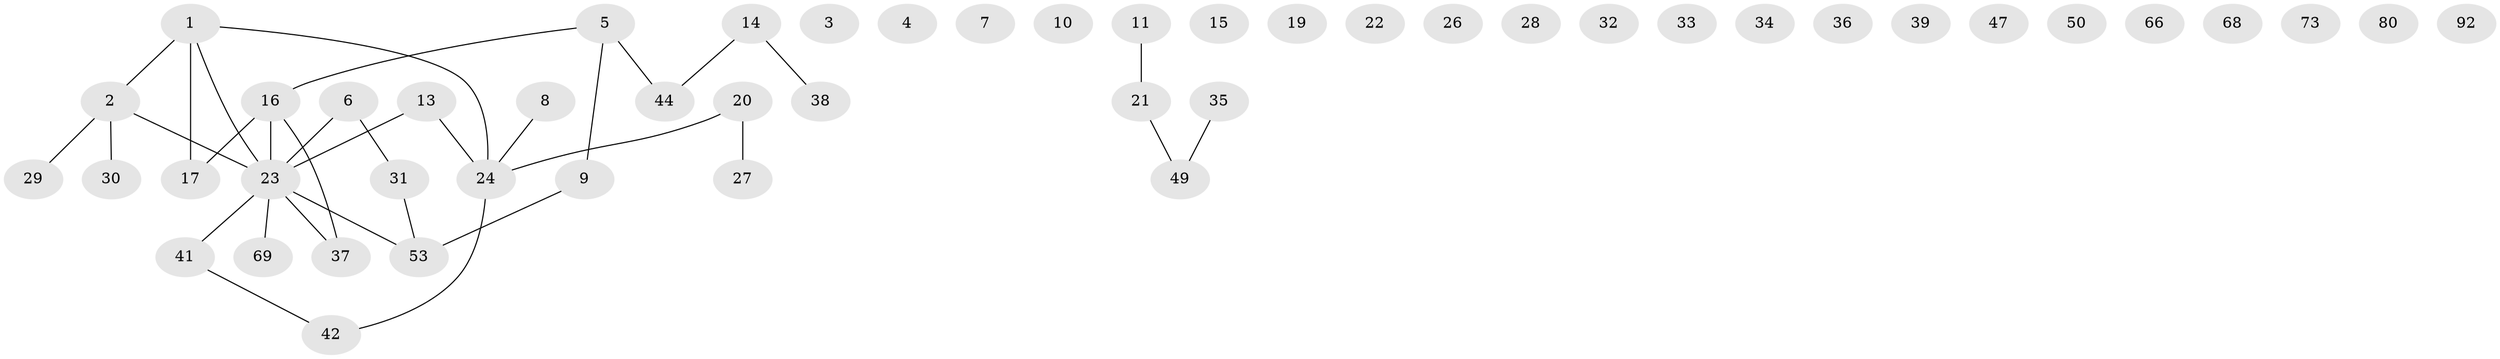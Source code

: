 // original degree distribution, {3: 0.1836734693877551, 2: 0.2755102040816326, 0: 0.17346938775510204, 1: 0.29591836734693877, 5: 0.01020408163265306, 4: 0.061224489795918366}
// Generated by graph-tools (version 1.1) at 2025/13/03/09/25 04:13:01]
// undirected, 49 vertices, 33 edges
graph export_dot {
graph [start="1"]
  node [color=gray90,style=filled];
  1 [super="+40+52"];
  2 [super="+18"];
  3;
  4;
  5 [super="+71"];
  6 [super="+97+45"];
  7;
  8;
  9 [super="+12"];
  10;
  11 [super="+57+87"];
  13 [super="+59"];
  14;
  15 [super="+54+98+81"];
  16 [super="+48+58+88"];
  17;
  19;
  20;
  21 [super="+43"];
  22;
  23 [super="+70+75"];
  24 [super="+62+76+25"];
  26;
  27 [super="+56"];
  28 [super="+64"];
  29 [super="+51"];
  30;
  31;
  32;
  33;
  34;
  35;
  36 [super="+67"];
  37 [super="+46"];
  38;
  39 [super="+61"];
  41;
  42 [super="+77"];
  44 [super="+94"];
  47;
  49 [super="+78"];
  50;
  53 [super="+65"];
  66;
  68;
  69 [super="+96"];
  73;
  80;
  92;
  1 -- 24;
  1 -- 2;
  1 -- 17;
  1 -- 23;
  2 -- 29;
  2 -- 30;
  2 -- 23;
  5 -- 16;
  5 -- 44;
  5 -- 9;
  6 -- 31;
  6 -- 23;
  8 -- 24;
  9 -- 53;
  11 -- 21;
  13 -- 24;
  13 -- 23;
  14 -- 38;
  14 -- 44;
  16 -- 17;
  16 -- 23;
  16 -- 37;
  20 -- 24;
  20 -- 27;
  21 -- 49;
  23 -- 41;
  23 -- 69;
  23 -- 53;
  23 -- 37;
  24 -- 42;
  31 -- 53;
  35 -- 49;
  41 -- 42;
}
